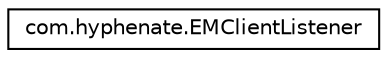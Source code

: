 digraph "类继承关系图"
{
  edge [fontname="Helvetica",fontsize="10",labelfontname="Helvetica",labelfontsize="10"];
  node [fontname="Helvetica",fontsize="10",shape=record];
  rankdir="LR";
  Node1 [label="com.hyphenate.EMClientListener",height=0.2,width=0.4,color="black", fillcolor="white", style="filled",URL="$interfacecom_1_1hyphenate_1_1EMClientListener.html"];
}
